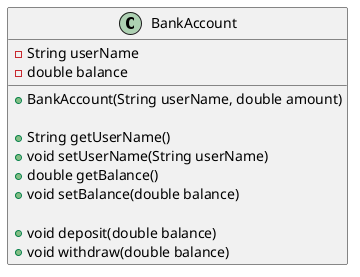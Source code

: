 @startuml
class BankAccount {
  -String userName
  -double balance

  +BankAccount(String userName, double amount)

  +String getUserName()
  +void setUserName(String userName)
  +double getBalance()
  +void setBalance(double balance)

  +void deposit(double balance)
  +void withdraw(double balance)
}
@enduml